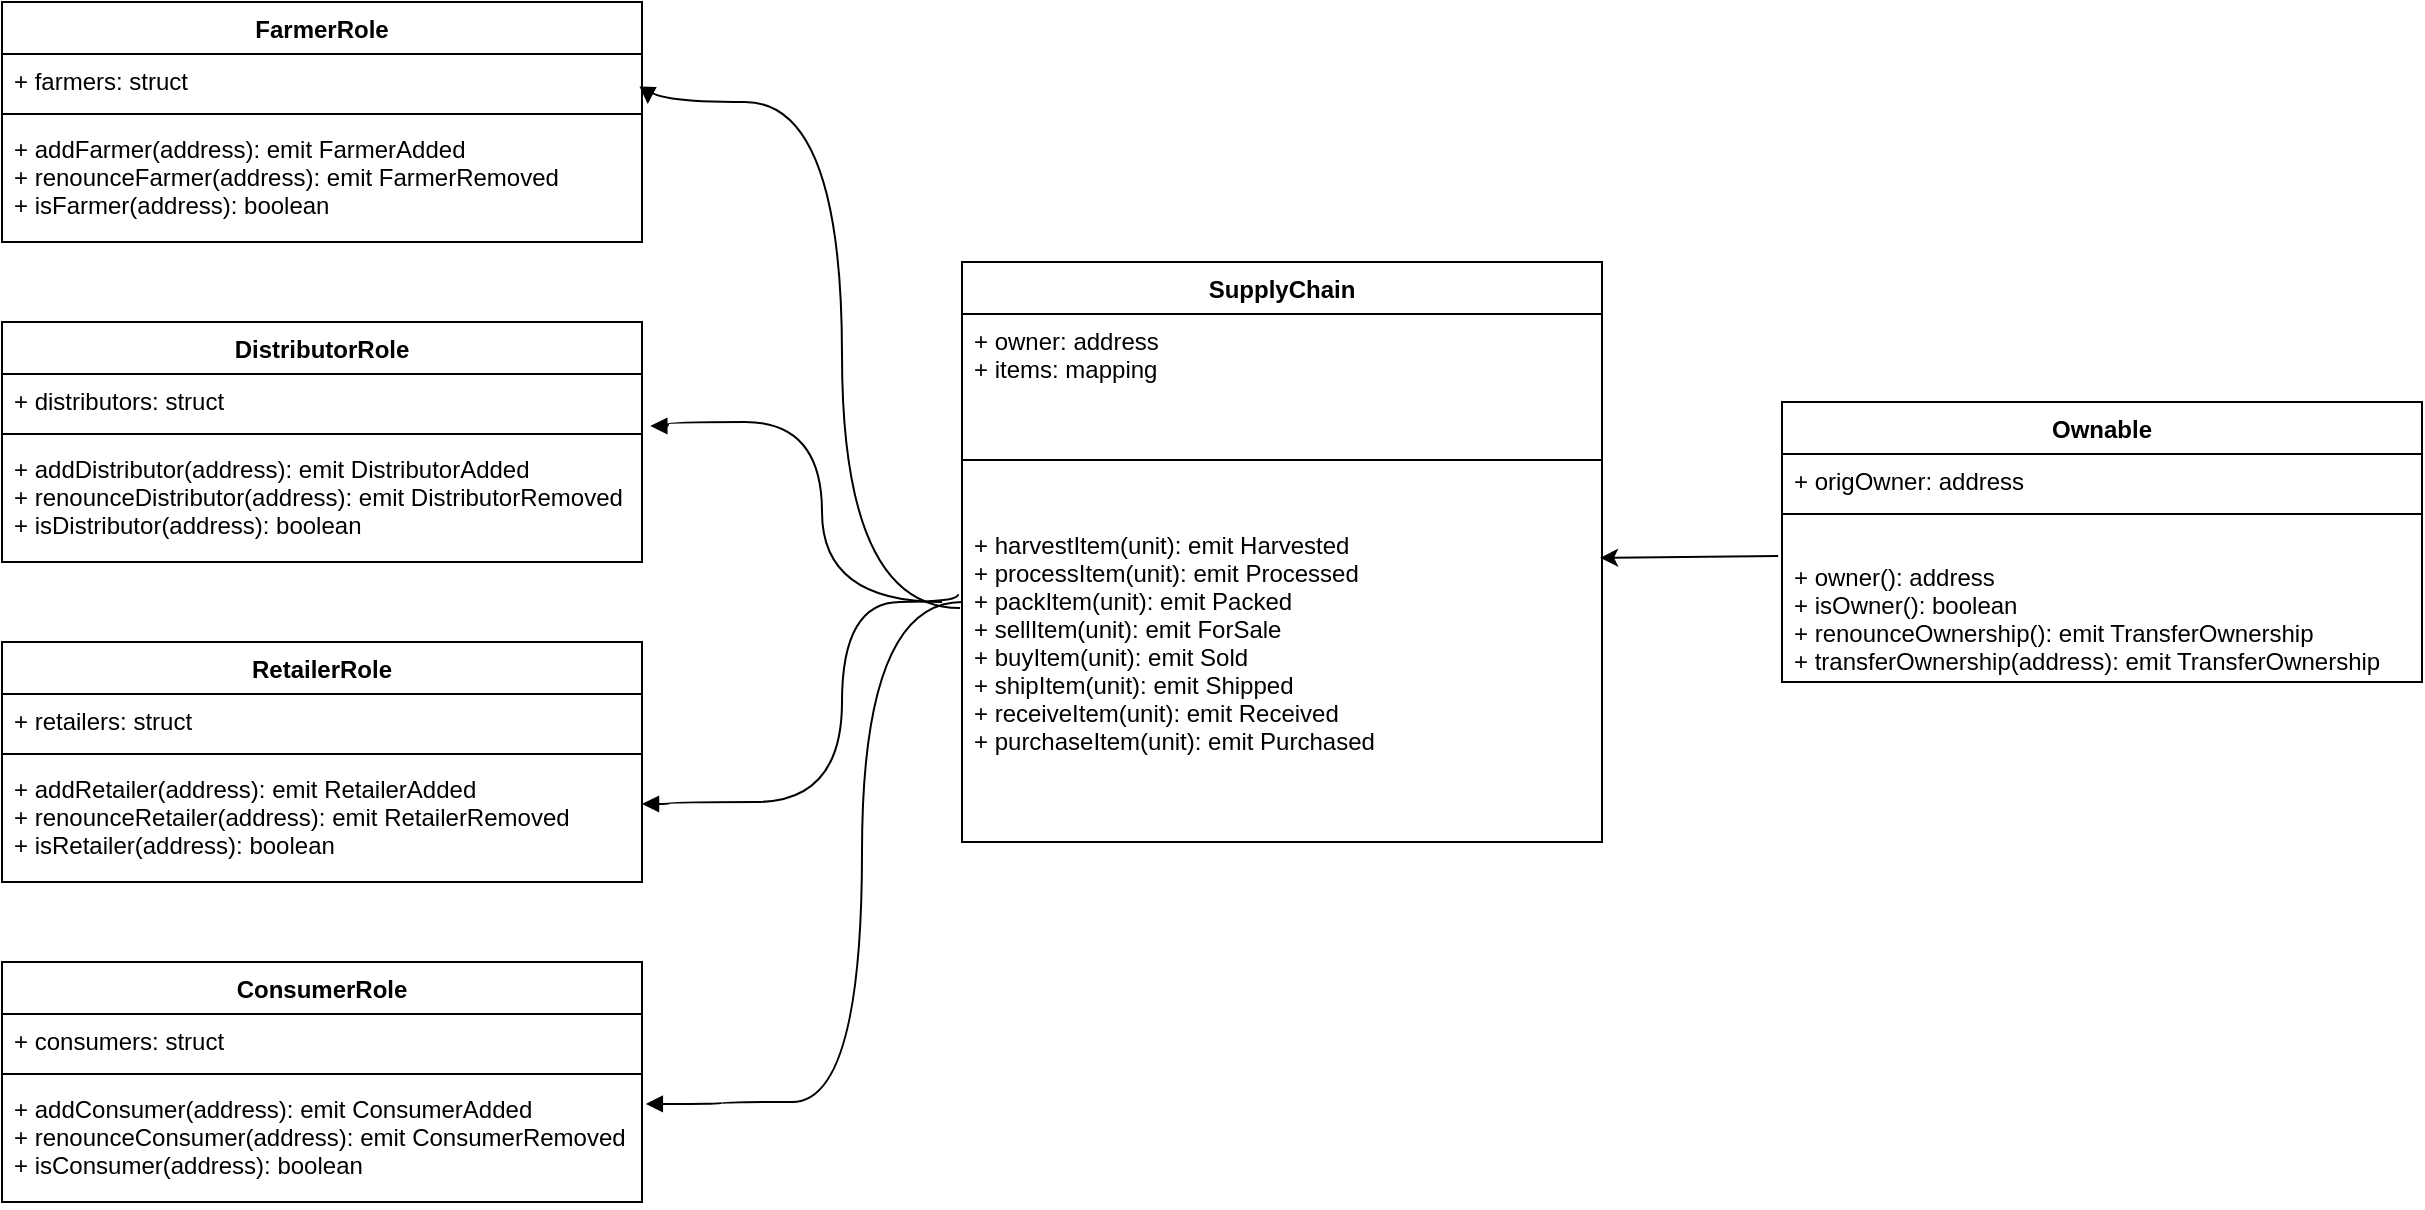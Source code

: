 <mxfile version="16.4.5" type="device"><diagram id="ElHZ5CtC631U-QjA5v0u" name="Page-1"><mxGraphModel dx="2064" dy="1163" grid="1" gridSize="10" guides="1" tooltips="1" connect="1" arrows="1" fold="1" page="1" pageScale="1" pageWidth="850" pageHeight="1100" math="0" shadow="0"><root><mxCell id="0"/><mxCell id="1" parent="0"/><mxCell id="GIaI5IiLdV-56TZJJYCN-1" value="FarmerRole" style="swimlane;fontStyle=1;align=center;verticalAlign=top;childLayout=stackLayout;horizontal=1;startSize=26;horizontalStack=0;resizeParent=1;resizeParentMax=0;resizeLast=0;collapsible=1;marginBottom=0;" vertex="1" parent="1"><mxGeometry x="10" y="60" width="320" height="120" as="geometry"/></mxCell><mxCell id="GIaI5IiLdV-56TZJJYCN-2" value="+ farmers: struct" style="text;strokeColor=none;fillColor=none;align=left;verticalAlign=top;spacingLeft=4;spacingRight=4;overflow=hidden;rotatable=0;points=[[0,0.5],[1,0.5]];portConstraint=eastwest;" vertex="1" parent="GIaI5IiLdV-56TZJJYCN-1"><mxGeometry y="26" width="320" height="26" as="geometry"/></mxCell><mxCell id="GIaI5IiLdV-56TZJJYCN-3" value="" style="line;strokeWidth=1;fillColor=none;align=left;verticalAlign=middle;spacingTop=-1;spacingLeft=3;spacingRight=3;rotatable=0;labelPosition=right;points=[];portConstraint=eastwest;" vertex="1" parent="GIaI5IiLdV-56TZJJYCN-1"><mxGeometry y="52" width="320" height="8" as="geometry"/></mxCell><mxCell id="GIaI5IiLdV-56TZJJYCN-4" value="+ addFarmer(address): emit FarmerAdded&#10;+ renounceFarmer(address): emit FarmerRemoved&#10;+ isFarmer(address): boolean&#10;" style="text;strokeColor=none;fillColor=none;align=left;verticalAlign=top;spacingLeft=4;spacingRight=4;overflow=hidden;rotatable=0;points=[[0,0.5],[1,0.5]];portConstraint=eastwest;" vertex="1" parent="GIaI5IiLdV-56TZJJYCN-1"><mxGeometry y="60" width="320" height="60" as="geometry"/></mxCell><mxCell id="GIaI5IiLdV-56TZJJYCN-5" value="DistributorRole" style="swimlane;fontStyle=1;align=center;verticalAlign=top;childLayout=stackLayout;horizontal=1;startSize=26;horizontalStack=0;resizeParent=1;resizeParentMax=0;resizeLast=0;collapsible=1;marginBottom=0;" vertex="1" parent="1"><mxGeometry x="10" y="220" width="320" height="120" as="geometry"/></mxCell><mxCell id="GIaI5IiLdV-56TZJJYCN-6" value="+ distributors: struct" style="text;strokeColor=none;fillColor=none;align=left;verticalAlign=top;spacingLeft=4;spacingRight=4;overflow=hidden;rotatable=0;points=[[0,0.5],[1,0.5]];portConstraint=eastwest;" vertex="1" parent="GIaI5IiLdV-56TZJJYCN-5"><mxGeometry y="26" width="320" height="26" as="geometry"/></mxCell><mxCell id="GIaI5IiLdV-56TZJJYCN-7" value="" style="line;strokeWidth=1;fillColor=none;align=left;verticalAlign=middle;spacingTop=-1;spacingLeft=3;spacingRight=3;rotatable=0;labelPosition=right;points=[];portConstraint=eastwest;" vertex="1" parent="GIaI5IiLdV-56TZJJYCN-5"><mxGeometry y="52" width="320" height="8" as="geometry"/></mxCell><mxCell id="GIaI5IiLdV-56TZJJYCN-8" value="+ addDistributor(address): emit DistributorAdded&#10;+ renounceDistributor(address): emit DistributorRemoved&#10;+ isDistributor(address): boolean&#10;" style="text;strokeColor=none;fillColor=none;align=left;verticalAlign=top;spacingLeft=4;spacingRight=4;overflow=hidden;rotatable=0;points=[[0,0.5],[1,0.5]];portConstraint=eastwest;" vertex="1" parent="GIaI5IiLdV-56TZJJYCN-5"><mxGeometry y="60" width="320" height="60" as="geometry"/></mxCell><mxCell id="GIaI5IiLdV-56TZJJYCN-9" value="RetailerRole" style="swimlane;fontStyle=1;align=center;verticalAlign=top;childLayout=stackLayout;horizontal=1;startSize=26;horizontalStack=0;resizeParent=1;resizeParentMax=0;resizeLast=0;collapsible=1;marginBottom=0;" vertex="1" parent="1"><mxGeometry x="10" y="380" width="320" height="120" as="geometry"/></mxCell><mxCell id="GIaI5IiLdV-56TZJJYCN-10" value="+ retailers: struct" style="text;strokeColor=none;fillColor=none;align=left;verticalAlign=top;spacingLeft=4;spacingRight=4;overflow=hidden;rotatable=0;points=[[0,0.5],[1,0.5]];portConstraint=eastwest;" vertex="1" parent="GIaI5IiLdV-56TZJJYCN-9"><mxGeometry y="26" width="320" height="26" as="geometry"/></mxCell><mxCell id="GIaI5IiLdV-56TZJJYCN-11" value="" style="line;strokeWidth=1;fillColor=none;align=left;verticalAlign=middle;spacingTop=-1;spacingLeft=3;spacingRight=3;rotatable=0;labelPosition=right;points=[];portConstraint=eastwest;" vertex="1" parent="GIaI5IiLdV-56TZJJYCN-9"><mxGeometry y="52" width="320" height="8" as="geometry"/></mxCell><mxCell id="GIaI5IiLdV-56TZJJYCN-12" value="+ addRetailer(address): emit RetailerAdded&#10;+ renounceRetailer(address): emit RetailerRemoved&#10;+ isRetailer(address): boolean&#10;" style="text;strokeColor=none;fillColor=none;align=left;verticalAlign=top;spacingLeft=4;spacingRight=4;overflow=hidden;rotatable=0;points=[[0,0.5],[1,0.5]];portConstraint=eastwest;" vertex="1" parent="GIaI5IiLdV-56TZJJYCN-9"><mxGeometry y="60" width="320" height="60" as="geometry"/></mxCell><mxCell id="GIaI5IiLdV-56TZJJYCN-13" value="ConsumerRole" style="swimlane;fontStyle=1;align=center;verticalAlign=top;childLayout=stackLayout;horizontal=1;startSize=26;horizontalStack=0;resizeParent=1;resizeParentMax=0;resizeLast=0;collapsible=1;marginBottom=0;" vertex="1" parent="1"><mxGeometry x="10" y="540" width="320" height="120" as="geometry"/></mxCell><mxCell id="GIaI5IiLdV-56TZJJYCN-14" value="+ consumers: struct" style="text;strokeColor=none;fillColor=none;align=left;verticalAlign=top;spacingLeft=4;spacingRight=4;overflow=hidden;rotatable=0;points=[[0,0.5],[1,0.5]];portConstraint=eastwest;" vertex="1" parent="GIaI5IiLdV-56TZJJYCN-13"><mxGeometry y="26" width="320" height="26" as="geometry"/></mxCell><mxCell id="GIaI5IiLdV-56TZJJYCN-15" value="" style="line;strokeWidth=1;fillColor=none;align=left;verticalAlign=middle;spacingTop=-1;spacingLeft=3;spacingRight=3;rotatable=0;labelPosition=right;points=[];portConstraint=eastwest;" vertex="1" parent="GIaI5IiLdV-56TZJJYCN-13"><mxGeometry y="52" width="320" height="8" as="geometry"/></mxCell><mxCell id="GIaI5IiLdV-56TZJJYCN-16" value="+ addConsumer(address): emit ConsumerAdded&#10;+ renounceConsumer(address): emit ConsumerRemoved&#10;+ isConsumer(address): boolean&#10;" style="text;strokeColor=none;fillColor=none;align=left;verticalAlign=top;spacingLeft=4;spacingRight=4;overflow=hidden;rotatable=0;points=[[0,0.5],[1,0.5]];portConstraint=eastwest;" vertex="1" parent="GIaI5IiLdV-56TZJJYCN-13"><mxGeometry y="60" width="320" height="60" as="geometry"/></mxCell><mxCell id="GIaI5IiLdV-56TZJJYCN-17" value="SupplyChain" style="swimlane;fontStyle=1;align=center;verticalAlign=top;childLayout=stackLayout;horizontal=1;startSize=26;horizontalStack=0;resizeParent=1;resizeParentMax=0;resizeLast=0;collapsible=1;marginBottom=0;" vertex="1" parent="1"><mxGeometry x="490" y="190" width="320" height="290" as="geometry"/></mxCell><mxCell id="GIaI5IiLdV-56TZJJYCN-18" value="+ owner: address&#10;+ items: mapping" style="text;strokeColor=none;fillColor=none;align=left;verticalAlign=top;spacingLeft=4;spacingRight=4;overflow=hidden;rotatable=0;points=[[0,0.5],[1,0.5]];portConstraint=eastwest;" vertex="1" parent="GIaI5IiLdV-56TZJJYCN-17"><mxGeometry y="26" width="320" height="44" as="geometry"/></mxCell><mxCell id="GIaI5IiLdV-56TZJJYCN-19" value="" style="line;strokeWidth=1;fillColor=none;align=left;verticalAlign=middle;spacingTop=-1;spacingLeft=3;spacingRight=3;rotatable=0;labelPosition=right;points=[];portConstraint=eastwest;" vertex="1" parent="GIaI5IiLdV-56TZJJYCN-17"><mxGeometry y="70" width="320" height="58" as="geometry"/></mxCell><mxCell id="GIaI5IiLdV-56TZJJYCN-20" value="+ harvestItem(unit): emit Harvested&#10;+ processItem(unit): emit Processed&#10;+ packItem(unit): emit Packed&#10;+ sellItem(unit): emit ForSale&#10;+ buyItem(unit): emit Sold&#10;+ shipItem(unit): emit Shipped&#10;+ receiveItem(unit): emit Received&#10;+ purchaseItem(unit): emit Purchased" style="text;strokeColor=none;fillColor=none;align=left;verticalAlign=top;spacingLeft=4;spacingRight=4;overflow=hidden;rotatable=0;points=[[0,0.5],[1,0.5]];portConstraint=eastwest;" vertex="1" parent="GIaI5IiLdV-56TZJJYCN-17"><mxGeometry y="128" width="320" height="162" as="geometry"/></mxCell><mxCell id="GIaI5IiLdV-56TZJJYCN-21" value="Ownable" style="swimlane;fontStyle=1;align=center;verticalAlign=top;childLayout=stackLayout;horizontal=1;startSize=26;horizontalStack=0;resizeParent=1;resizeParentMax=0;resizeLast=0;collapsible=1;marginBottom=0;" vertex="1" parent="1"><mxGeometry x="900" y="260" width="320" height="140" as="geometry"/></mxCell><mxCell id="GIaI5IiLdV-56TZJJYCN-22" value="+ origOwner: address" style="text;strokeColor=none;fillColor=none;align=left;verticalAlign=top;spacingLeft=4;spacingRight=4;overflow=hidden;rotatable=0;points=[[0,0.5],[1,0.5]];portConstraint=eastwest;" vertex="1" parent="GIaI5IiLdV-56TZJJYCN-21"><mxGeometry y="26" width="320" height="26" as="geometry"/></mxCell><mxCell id="GIaI5IiLdV-56TZJJYCN-23" value="" style="line;strokeWidth=1;fillColor=none;align=left;verticalAlign=middle;spacingTop=-1;spacingLeft=3;spacingRight=3;rotatable=0;labelPosition=right;points=[];portConstraint=eastwest;" vertex="1" parent="GIaI5IiLdV-56TZJJYCN-21"><mxGeometry y="52" width="320" height="8" as="geometry"/></mxCell><mxCell id="GIaI5IiLdV-56TZJJYCN-24" value="&#10;+ owner(): address&#10;+ isOwner(): boolean&#10;+ renounceOwnership(): emit TransferOwnership&#10;+ transferOwnership(address): emit TransferOwnership&#10;" style="text;strokeColor=none;fillColor=none;align=left;verticalAlign=top;spacingLeft=4;spacingRight=4;overflow=hidden;rotatable=0;points=[[0,0.5],[1,0.5]];portConstraint=eastwest;" vertex="1" parent="GIaI5IiLdV-56TZJJYCN-21"><mxGeometry y="60" width="320" height="80" as="geometry"/></mxCell><mxCell id="GIaI5IiLdV-56TZJJYCN-26" value="" style="endArrow=block;endFill=1;html=1;edgeStyle=orthogonalEdgeStyle;align=left;verticalAlign=top;exitX=-0.003;exitY=0.278;exitDx=0;exitDy=0;exitPerimeter=0;entryX=1.009;entryY=0.962;entryDx=0;entryDy=0;entryPerimeter=0;curved=1;" edge="1" parent="1" source="GIaI5IiLdV-56TZJJYCN-20" target="GIaI5IiLdV-56TZJJYCN-2"><mxGeometry x="0.232" relative="1" as="geometry"><mxPoint x="430" y="110" as="sourcePoint"/><mxPoint x="380" y="110" as="targetPoint"/><Array as="points"><mxPoint x="430" y="363"/><mxPoint x="430" y="110"/></Array><mxPoint as="offset"/></mxGeometry></mxCell><mxCell id="GIaI5IiLdV-56TZJJYCN-30" value="" style="endArrow=block;endFill=1;html=1;edgeStyle=orthogonalEdgeStyle;align=left;verticalAlign=top;curved=1;entryX=1.006;entryY=0.183;entryDx=0;entryDy=0;entryPerimeter=0;" edge="1" parent="1" target="GIaI5IiLdV-56TZJJYCN-16"><mxGeometry x="0.232" relative="1" as="geometry"><mxPoint x="490" y="360" as="sourcePoint"/><mxPoint x="370" y="620" as="targetPoint"/><Array as="points"><mxPoint x="440" y="360"/><mxPoint x="440" y="610"/><mxPoint x="370" y="610"/><mxPoint x="370" y="611"/></Array><mxPoint as="offset"/></mxGeometry></mxCell><mxCell id="GIaI5IiLdV-56TZJJYCN-32" value="" style="endArrow=block;endFill=1;html=1;edgeStyle=orthogonalEdgeStyle;align=left;verticalAlign=top;curved=1;entryX=1.013;entryY=1;entryDx=0;entryDy=0;entryPerimeter=0;" edge="1" parent="1" target="GIaI5IiLdV-56TZJJYCN-6"><mxGeometry x="0.232" relative="1" as="geometry"><mxPoint x="480" y="360" as="sourcePoint"/><mxPoint x="343" y="280" as="targetPoint"/><Array as="points"><mxPoint x="420" y="360"/><mxPoint x="420" y="270"/><mxPoint x="343" y="270"/><mxPoint x="343" y="272"/></Array><mxPoint as="offset"/></mxGeometry></mxCell><mxCell id="GIaI5IiLdV-56TZJJYCN-34" value="" style="endArrow=block;endFill=1;html=1;edgeStyle=orthogonalEdgeStyle;align=left;verticalAlign=top;curved=1;entryX=1;entryY=0.35;entryDx=0;entryDy=0;entryPerimeter=0;exitX=-0.006;exitY=0.235;exitDx=0;exitDy=0;exitPerimeter=0;" edge="1" parent="1" source="GIaI5IiLdV-56TZJJYCN-20" target="GIaI5IiLdV-56TZJJYCN-12"><mxGeometry x="0.232" relative="1" as="geometry"><mxPoint x="490" y="370" as="sourcePoint"/><mxPoint x="344" y="450" as="targetPoint"/><Array as="points"><mxPoint x="488" y="360"/><mxPoint x="430" y="360"/><mxPoint x="430" y="460"/><mxPoint x="344" y="460"/><mxPoint x="344" y="461"/></Array><mxPoint as="offset"/></mxGeometry></mxCell><mxCell id="GIaI5IiLdV-56TZJJYCN-35" value="" style="endArrow=classic;html=1;curved=1;exitX=-0.006;exitY=0.213;exitDx=0;exitDy=0;exitPerimeter=0;entryX=0.997;entryY=0.123;entryDx=0;entryDy=0;entryPerimeter=0;" edge="1" parent="1" source="GIaI5IiLdV-56TZJJYCN-24" target="GIaI5IiLdV-56TZJJYCN-20"><mxGeometry width="50" height="50" relative="1" as="geometry"><mxPoint x="740" y="620" as="sourcePoint"/><mxPoint x="790" y="570" as="targetPoint"/></mxGeometry></mxCell></root></mxGraphModel></diagram></mxfile>